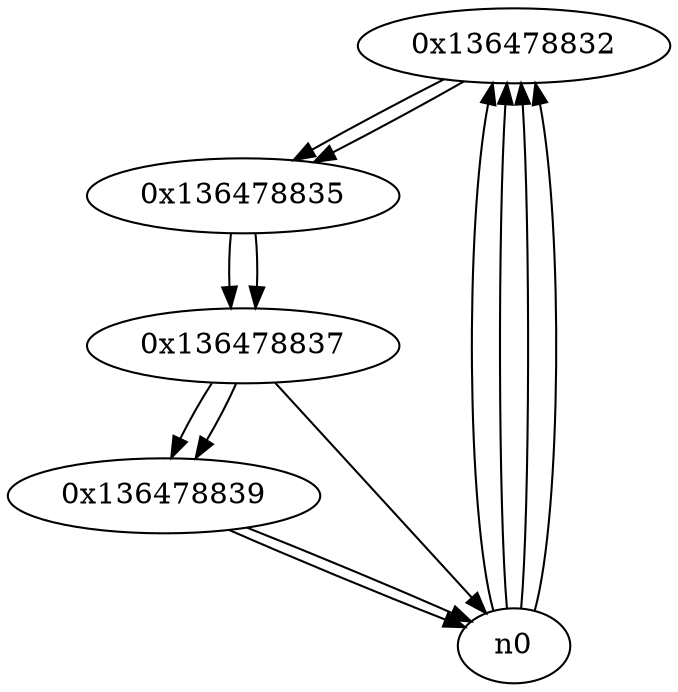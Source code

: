 digraph G{
/* nodes */
  n1 [label="0x136478832"]
  n2 [label="0x136478835"]
  n3 [label="0x136478837"]
  n4 [label="0x136478839"]
/* edges */
n1 -> n2;
n0 -> n1;
n0 -> n1;
n0 -> n1;
n0 -> n1;
n2 -> n3;
n1 -> n2;
n3 -> n4;
n3 -> n0;
n2 -> n3;
n4 -> n0;
n4 -> n0;
n3 -> n4;
}
